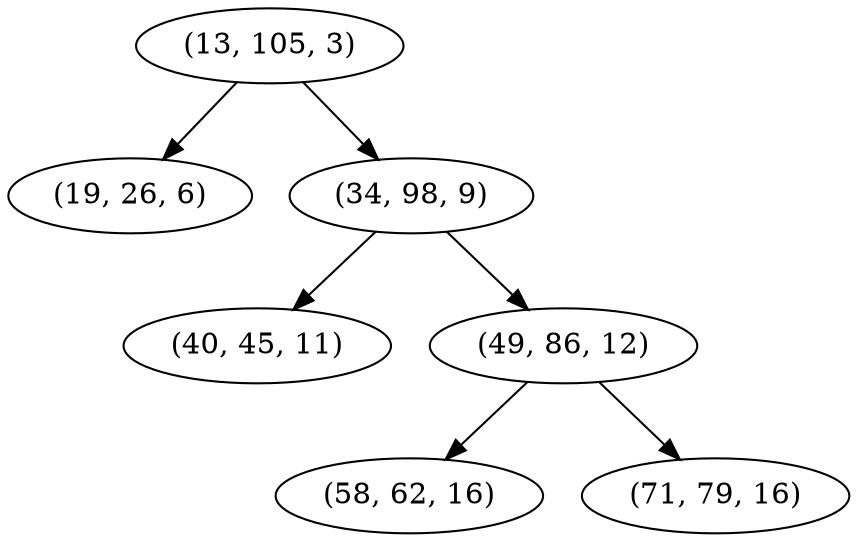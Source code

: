 digraph tree {
    "(13, 105, 3)";
    "(19, 26, 6)";
    "(34, 98, 9)";
    "(40, 45, 11)";
    "(49, 86, 12)";
    "(58, 62, 16)";
    "(71, 79, 16)";
    "(13, 105, 3)" -> "(19, 26, 6)";
    "(13, 105, 3)" -> "(34, 98, 9)";
    "(34, 98, 9)" -> "(40, 45, 11)";
    "(34, 98, 9)" -> "(49, 86, 12)";
    "(49, 86, 12)" -> "(58, 62, 16)";
    "(49, 86, 12)" -> "(71, 79, 16)";
}
